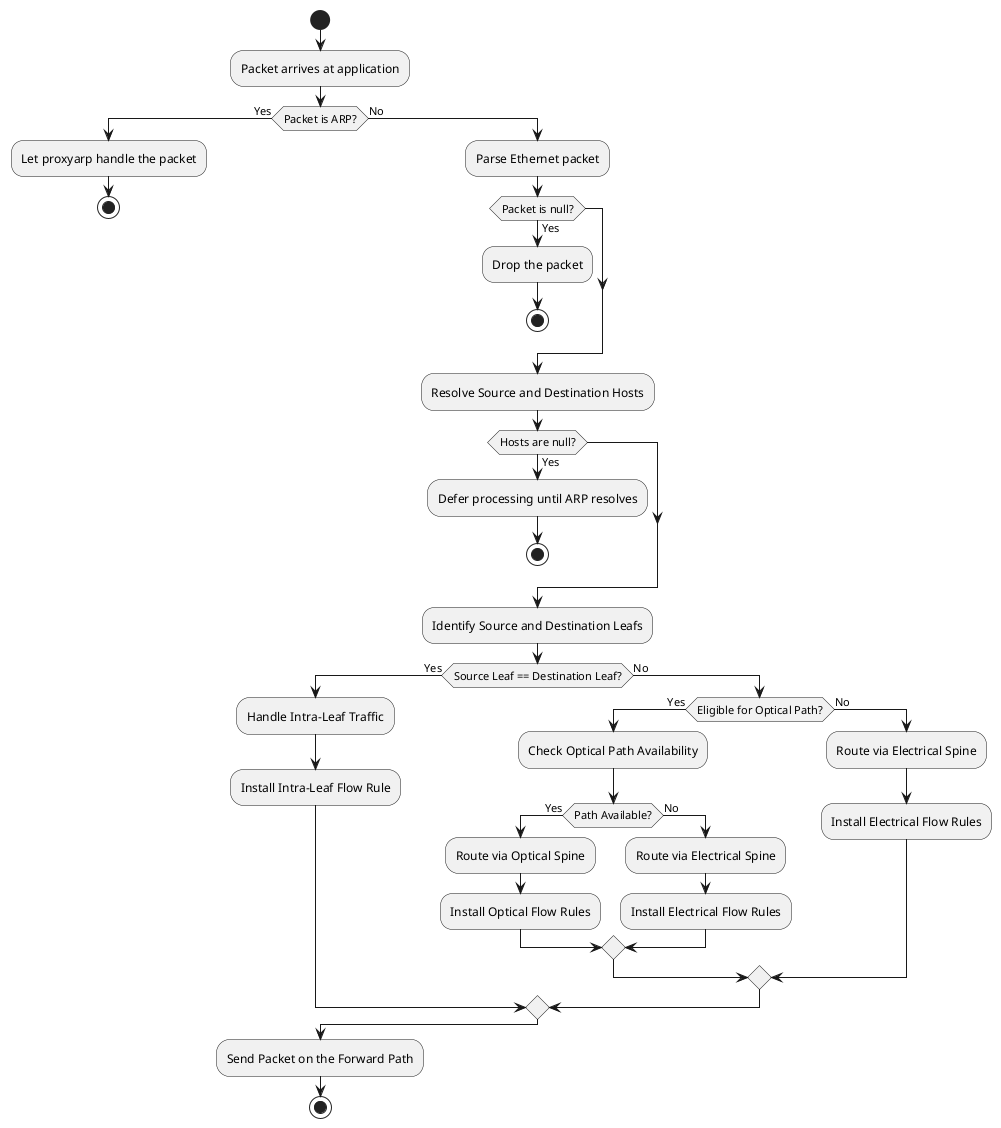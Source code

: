 @startuml flow
start
:Packet arrives at application;
if (Packet is ARP?) then (Yes)
    :Let proxyarp handle the packet;
    stop
else (No)
    :Parse Ethernet packet;
    if (Packet is null?) then (Yes)
        :Drop the packet;
        stop
    endif

    :Resolve Source and Destination Hosts;
    if (Hosts are null?) then (Yes)
        :Defer processing until ARP resolves;
        stop
    endif

    :Identify Source and Destination Leafs;
    if (Source Leaf == Destination Leaf?) then (Yes)
        :Handle Intra-Leaf Traffic;
        :Install Intra-Leaf Flow Rule;
    else (No)
        if (Eligible for Optical Path?) then (Yes)
            :Check Optical Path Availability;
            if (Path Available?) then (Yes)
                :Route via Optical Spine;
                :Install Optical Flow Rules;
            else (No)
                :Route via Electrical Spine;
                :Install Electrical Flow Rules;
            endif
        else (No)
            :Route via Electrical Spine;
            :Install Electrical Flow Rules;
        endif
    endif
endif

:Send Packet on the Forward Path;
stop
@enduml
